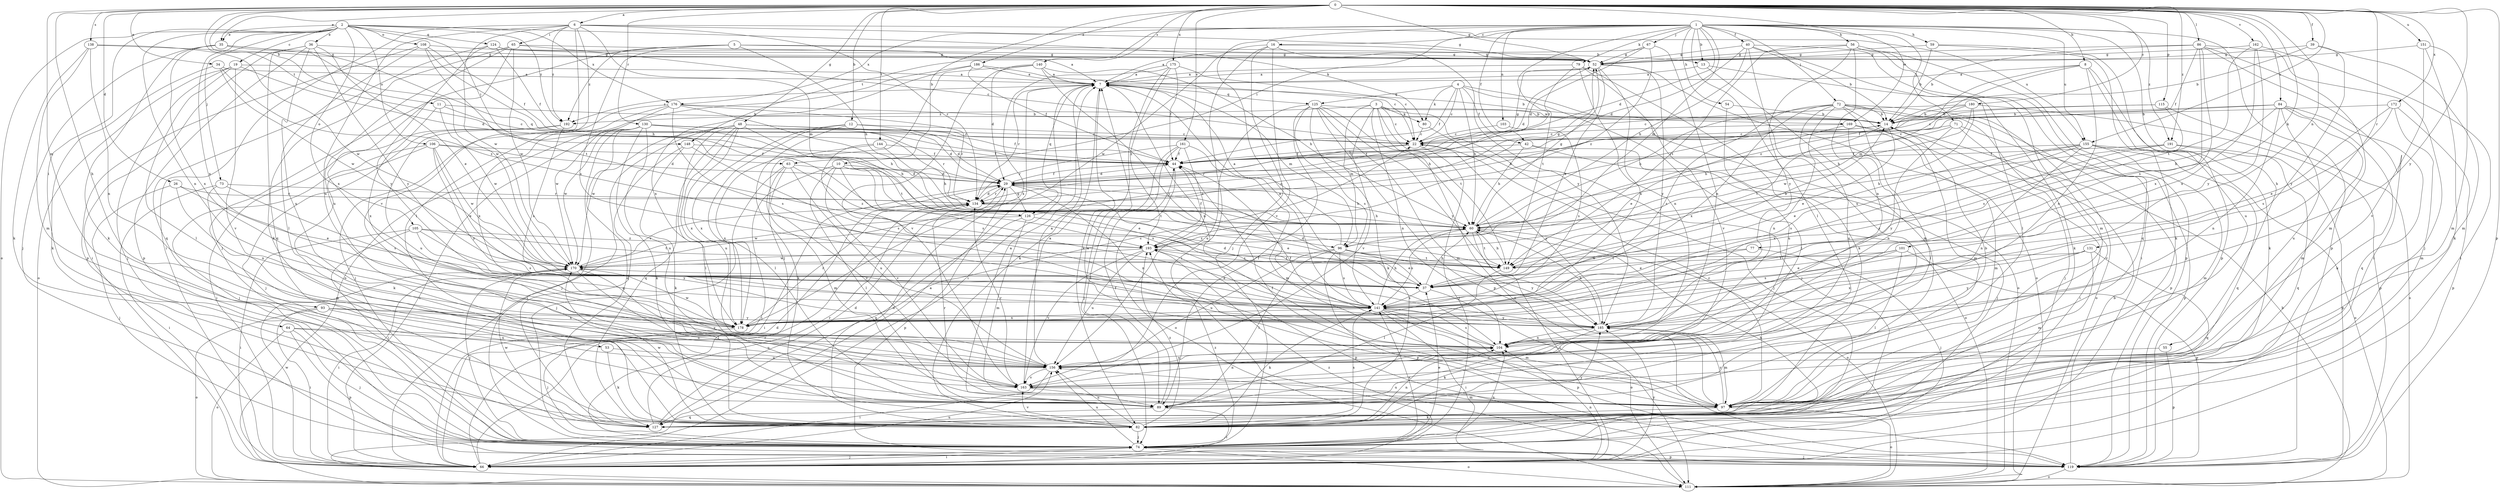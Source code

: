 strict digraph  {
0;
1;
2;
3;
4;
5;
6;
7;
8;
10;
11;
12;
13;
14;
16;
19;
22;
26;
29;
34;
35;
36;
37;
39;
40;
42;
44;
48;
52;
53;
54;
55;
56;
59;
60;
63;
64;
65;
66;
67;
71;
72;
73;
74;
77;
79;
80;
82;
84;
86;
89;
93;
96;
97;
101;
103;
104;
105;
106;
108;
111;
115;
119;
124;
125;
126;
127;
130;
131;
134;
138;
140;
141;
144;
148;
149;
151;
155;
156;
161;
162;
163;
169;
170;
172;
175;
176;
178;
180;
185;
186;
191;
192;
193;
0 -> 6  [label=a];
0 -> 8  [label=b];
0 -> 10  [label=b];
0 -> 11  [label=b];
0 -> 12  [label=b];
0 -> 26  [label=d];
0 -> 34  [label=e];
0 -> 35  [label=e];
0 -> 39  [label=f];
0 -> 48  [label=g];
0 -> 52  [label=g];
0 -> 53  [label=h];
0 -> 77  [label=k];
0 -> 84  [label=l];
0 -> 86  [label=l];
0 -> 93  [label=m];
0 -> 101  [label=n];
0 -> 115  [label=p];
0 -> 119  [label=p];
0 -> 130  [label=r];
0 -> 131  [label=r];
0 -> 138  [label=s];
0 -> 140  [label=s];
0 -> 144  [label=t];
0 -> 148  [label=t];
0 -> 151  [label=u];
0 -> 155  [label=u];
0 -> 161  [label=v];
0 -> 162  [label=v];
0 -> 169  [label=w];
0 -> 172  [label=x];
0 -> 175  [label=x];
0 -> 180  [label=y];
0 -> 185  [label=y];
0 -> 186  [label=z];
0 -> 191  [label=z];
1 -> 13  [label=b];
1 -> 16  [label=c];
1 -> 29  [label=d];
1 -> 40  [label=f];
1 -> 42  [label=f];
1 -> 54  [label=h];
1 -> 55  [label=h];
1 -> 56  [label=h];
1 -> 59  [label=h];
1 -> 63  [label=i];
1 -> 67  [label=j];
1 -> 71  [label=j];
1 -> 72  [label=j];
1 -> 79  [label=k];
1 -> 89  [label=l];
1 -> 96  [label=m];
1 -> 103  [label=n];
1 -> 104  [label=n];
1 -> 119  [label=p];
1 -> 134  [label=r];
1 -> 148  [label=t];
1 -> 155  [label=u];
1 -> 176  [label=x];
1 -> 191  [label=z];
2 -> 19  [label=c];
2 -> 35  [label=e];
2 -> 36  [label=e];
2 -> 63  [label=i];
2 -> 64  [label=i];
2 -> 73  [label=j];
2 -> 80  [label=k];
2 -> 104  [label=n];
2 -> 105  [label=o];
2 -> 106  [label=o];
2 -> 108  [label=o];
2 -> 111  [label=o];
2 -> 124  [label=q];
2 -> 176  [label=x];
2 -> 178  [label=x];
2 -> 192  [label=z];
3 -> 22  [label=c];
3 -> 74  [label=j];
3 -> 80  [label=k];
3 -> 96  [label=m];
3 -> 104  [label=n];
3 -> 111  [label=o];
3 -> 149  [label=t];
3 -> 163  [label=v];
3 -> 169  [label=w];
3 -> 192  [label=z];
4 -> 22  [label=c];
4 -> 42  [label=f];
4 -> 44  [label=f];
4 -> 60  [label=h];
4 -> 80  [label=k];
4 -> 89  [label=l];
4 -> 111  [label=o];
4 -> 125  [label=q];
5 -> 13  [label=b];
5 -> 52  [label=g];
5 -> 60  [label=h];
5 -> 74  [label=j];
5 -> 141  [label=s];
5 -> 192  [label=z];
6 -> 52  [label=g];
6 -> 65  [label=i];
6 -> 66  [label=i];
6 -> 89  [label=l];
6 -> 96  [label=m];
6 -> 134  [label=r];
6 -> 155  [label=u];
6 -> 156  [label=u];
6 -> 163  [label=v];
6 -> 170  [label=w];
6 -> 192  [label=z];
7 -> 14  [label=b];
7 -> 66  [label=i];
7 -> 82  [label=k];
7 -> 96  [label=m];
7 -> 104  [label=n];
7 -> 125  [label=q];
7 -> 126  [label=q];
7 -> 134  [label=r];
7 -> 192  [label=z];
8 -> 7  [label=a];
8 -> 82  [label=k];
8 -> 96  [label=m];
8 -> 104  [label=n];
8 -> 156  [label=u];
8 -> 193  [label=z];
10 -> 29  [label=d];
10 -> 37  [label=e];
10 -> 66  [label=i];
10 -> 89  [label=l];
10 -> 141  [label=s];
10 -> 149  [label=t];
10 -> 163  [label=v];
11 -> 14  [label=b];
11 -> 22  [label=c];
11 -> 170  [label=w];
11 -> 178  [label=x];
12 -> 22  [label=c];
12 -> 29  [label=d];
12 -> 82  [label=k];
12 -> 89  [label=l];
12 -> 178  [label=x];
13 -> 7  [label=a];
13 -> 82  [label=k];
13 -> 97  [label=m];
14 -> 22  [label=c];
14 -> 37  [label=e];
14 -> 149  [label=t];
16 -> 52  [label=g];
16 -> 66  [label=i];
16 -> 74  [label=j];
16 -> 163  [label=v];
16 -> 170  [label=w];
16 -> 185  [label=y];
19 -> 7  [label=a];
19 -> 29  [label=d];
19 -> 74  [label=j];
19 -> 89  [label=l];
19 -> 111  [label=o];
19 -> 163  [label=v];
22 -> 44  [label=f];
22 -> 74  [label=j];
22 -> 134  [label=r];
22 -> 185  [label=y];
26 -> 37  [label=e];
26 -> 74  [label=j];
26 -> 134  [label=r];
26 -> 178  [label=x];
29 -> 44  [label=f];
29 -> 60  [label=h];
29 -> 66  [label=i];
29 -> 104  [label=n];
29 -> 119  [label=p];
29 -> 126  [label=q];
29 -> 134  [label=r];
34 -> 7  [label=a];
34 -> 82  [label=k];
34 -> 170  [label=w];
34 -> 193  [label=z];
35 -> 52  [label=g];
35 -> 74  [label=j];
35 -> 82  [label=k];
35 -> 126  [label=q];
35 -> 170  [label=w];
35 -> 178  [label=x];
36 -> 37  [label=e];
36 -> 52  [label=g];
36 -> 66  [label=i];
36 -> 82  [label=k];
36 -> 119  [label=p];
36 -> 156  [label=u];
36 -> 185  [label=y];
37 -> 29  [label=d];
37 -> 60  [label=h];
37 -> 111  [label=o];
37 -> 141  [label=s];
39 -> 14  [label=b];
39 -> 52  [label=g];
39 -> 97  [label=m];
39 -> 185  [label=y];
40 -> 14  [label=b];
40 -> 29  [label=d];
40 -> 52  [label=g];
40 -> 60  [label=h];
40 -> 89  [label=l];
40 -> 97  [label=m];
40 -> 156  [label=u];
42 -> 44  [label=f];
42 -> 60  [label=h];
42 -> 74  [label=j];
42 -> 111  [label=o];
44 -> 29  [label=d];
44 -> 52  [label=g];
44 -> 111  [label=o];
48 -> 22  [label=c];
48 -> 29  [label=d];
48 -> 66  [label=i];
48 -> 89  [label=l];
48 -> 127  [label=q];
48 -> 149  [label=t];
48 -> 156  [label=u];
48 -> 170  [label=w];
48 -> 178  [label=x];
52 -> 7  [label=a];
52 -> 29  [label=d];
52 -> 37  [label=e];
52 -> 111  [label=o];
52 -> 178  [label=x];
52 -> 185  [label=y];
53 -> 82  [label=k];
53 -> 156  [label=u];
54 -> 14  [label=b];
54 -> 156  [label=u];
55 -> 119  [label=p];
55 -> 156  [label=u];
56 -> 52  [label=g];
56 -> 66  [label=i];
56 -> 104  [label=n];
56 -> 119  [label=p];
56 -> 127  [label=q];
56 -> 149  [label=t];
56 -> 185  [label=y];
59 -> 14  [label=b];
59 -> 52  [label=g];
59 -> 82  [label=k];
59 -> 119  [label=p];
60 -> 52  [label=g];
60 -> 66  [label=i];
60 -> 111  [label=o];
60 -> 141  [label=s];
60 -> 149  [label=t];
60 -> 193  [label=z];
63 -> 29  [label=d];
63 -> 74  [label=j];
63 -> 97  [label=m];
63 -> 156  [label=u];
63 -> 163  [label=v];
63 -> 193  [label=z];
64 -> 74  [label=j];
64 -> 104  [label=n];
64 -> 111  [label=o];
64 -> 119  [label=p];
64 -> 156  [label=u];
65 -> 22  [label=c];
65 -> 52  [label=g];
65 -> 127  [label=q];
65 -> 156  [label=u];
65 -> 170  [label=w];
65 -> 178  [label=x];
66 -> 29  [label=d];
66 -> 74  [label=j];
66 -> 104  [label=n];
66 -> 134  [label=r];
66 -> 156  [label=u];
66 -> 170  [label=w];
66 -> 185  [label=y];
67 -> 7  [label=a];
67 -> 29  [label=d];
67 -> 52  [label=g];
67 -> 104  [label=n];
67 -> 193  [label=z];
71 -> 22  [label=c];
71 -> 60  [label=h];
71 -> 119  [label=p];
71 -> 163  [label=v];
71 -> 185  [label=y];
72 -> 14  [label=b];
72 -> 60  [label=h];
72 -> 74  [label=j];
72 -> 89  [label=l];
72 -> 97  [label=m];
72 -> 104  [label=n];
72 -> 111  [label=o];
72 -> 119  [label=p];
72 -> 141  [label=s];
72 -> 156  [label=u];
72 -> 178  [label=x];
73 -> 66  [label=i];
73 -> 97  [label=m];
73 -> 134  [label=r];
73 -> 141  [label=s];
74 -> 37  [label=e];
74 -> 60  [label=h];
74 -> 66  [label=i];
74 -> 104  [label=n];
74 -> 111  [label=o];
74 -> 119  [label=p];
74 -> 141  [label=s];
74 -> 156  [label=u];
74 -> 193  [label=z];
77 -> 37  [label=e];
77 -> 74  [label=j];
77 -> 149  [label=t];
79 -> 7  [label=a];
79 -> 82  [label=k];
79 -> 104  [label=n];
79 -> 149  [label=t];
79 -> 163  [label=v];
80 -> 22  [label=c];
80 -> 74  [label=j];
82 -> 29  [label=d];
82 -> 74  [label=j];
82 -> 104  [label=n];
82 -> 141  [label=s];
82 -> 156  [label=u];
82 -> 163  [label=v];
82 -> 170  [label=w];
82 -> 185  [label=y];
82 -> 193  [label=z];
84 -> 14  [label=b];
84 -> 44  [label=f];
84 -> 60  [label=h];
84 -> 82  [label=k];
84 -> 97  [label=m];
84 -> 104  [label=n];
84 -> 127  [label=q];
84 -> 156  [label=u];
86 -> 14  [label=b];
86 -> 44  [label=f];
86 -> 52  [label=g];
86 -> 66  [label=i];
86 -> 74  [label=j];
86 -> 97  [label=m];
86 -> 141  [label=s];
86 -> 178  [label=x];
89 -> 7  [label=a];
89 -> 44  [label=f];
89 -> 66  [label=i];
89 -> 127  [label=q];
93 -> 66  [label=i];
93 -> 111  [label=o];
93 -> 156  [label=u];
93 -> 178  [label=x];
93 -> 185  [label=y];
96 -> 7  [label=a];
96 -> 37  [label=e];
96 -> 89  [label=l];
96 -> 119  [label=p];
96 -> 141  [label=s];
96 -> 149  [label=t];
96 -> 156  [label=u];
96 -> 185  [label=y];
97 -> 7  [label=a];
97 -> 22  [label=c];
97 -> 44  [label=f];
97 -> 82  [label=k];
97 -> 111  [label=o];
97 -> 134  [label=r];
97 -> 156  [label=u];
97 -> 185  [label=y];
101 -> 37  [label=e];
101 -> 89  [label=l];
101 -> 119  [label=p];
101 -> 141  [label=s];
101 -> 149  [label=t];
103 -> 22  [label=c];
103 -> 141  [label=s];
104 -> 44  [label=f];
104 -> 141  [label=s];
104 -> 156  [label=u];
105 -> 66  [label=i];
105 -> 74  [label=j];
105 -> 141  [label=s];
105 -> 149  [label=t];
105 -> 185  [label=y];
105 -> 193  [label=z];
106 -> 29  [label=d];
106 -> 37  [label=e];
106 -> 44  [label=f];
106 -> 74  [label=j];
106 -> 82  [label=k];
106 -> 170  [label=w];
106 -> 185  [label=y];
108 -> 44  [label=f];
108 -> 52  [label=g];
108 -> 60  [label=h];
108 -> 89  [label=l];
108 -> 119  [label=p];
108 -> 149  [label=t];
111 -> 7  [label=a];
111 -> 14  [label=b];
111 -> 193  [label=z];
115 -> 14  [label=b];
115 -> 22  [label=c];
115 -> 111  [label=o];
115 -> 141  [label=s];
119 -> 14  [label=b];
119 -> 74  [label=j];
119 -> 111  [label=o];
124 -> 7  [label=a];
124 -> 44  [label=f];
124 -> 52  [label=g];
124 -> 127  [label=q];
124 -> 185  [label=y];
125 -> 14  [label=b];
125 -> 60  [label=h];
125 -> 82  [label=k];
125 -> 89  [label=l];
125 -> 97  [label=m];
125 -> 119  [label=p];
125 -> 141  [label=s];
125 -> 156  [label=u];
125 -> 185  [label=y];
126 -> 37  [label=e];
126 -> 52  [label=g];
126 -> 97  [label=m];
126 -> 127  [label=q];
126 -> 170  [label=w];
127 -> 29  [label=d];
127 -> 134  [label=r];
127 -> 170  [label=w];
130 -> 22  [label=c];
130 -> 44  [label=f];
130 -> 60  [label=h];
130 -> 66  [label=i];
130 -> 74  [label=j];
130 -> 82  [label=k];
130 -> 127  [label=q];
130 -> 134  [label=r];
130 -> 156  [label=u];
130 -> 170  [label=w];
131 -> 97  [label=m];
131 -> 127  [label=q];
131 -> 170  [label=w];
131 -> 178  [label=x];
131 -> 185  [label=y];
134 -> 14  [label=b];
134 -> 29  [label=d];
134 -> 60  [label=h];
138 -> 52  [label=g];
138 -> 82  [label=k];
138 -> 97  [label=m];
138 -> 104  [label=n];
138 -> 170  [label=w];
140 -> 7  [label=a];
140 -> 29  [label=d];
140 -> 60  [label=h];
140 -> 74  [label=j];
140 -> 163  [label=v];
140 -> 185  [label=y];
141 -> 7  [label=a];
141 -> 29  [label=d];
141 -> 60  [label=h];
141 -> 66  [label=i];
141 -> 82  [label=k];
141 -> 97  [label=m];
141 -> 119  [label=p];
141 -> 178  [label=x];
141 -> 185  [label=y];
144 -> 44  [label=f];
144 -> 60  [label=h];
144 -> 141  [label=s];
144 -> 178  [label=x];
148 -> 44  [label=f];
148 -> 82  [label=k];
148 -> 127  [label=q];
148 -> 141  [label=s];
149 -> 14  [label=b];
149 -> 60  [label=h];
149 -> 89  [label=l];
149 -> 193  [label=z];
151 -> 52  [label=g];
151 -> 82  [label=k];
151 -> 97  [label=m];
151 -> 163  [label=v];
155 -> 37  [label=e];
155 -> 44  [label=f];
155 -> 97  [label=m];
155 -> 104  [label=n];
155 -> 111  [label=o];
155 -> 127  [label=q];
155 -> 141  [label=s];
155 -> 178  [label=x];
156 -> 7  [label=a];
156 -> 14  [label=b];
156 -> 66  [label=i];
156 -> 163  [label=v];
161 -> 44  [label=f];
161 -> 74  [label=j];
161 -> 89  [label=l];
161 -> 97  [label=m];
161 -> 134  [label=r];
161 -> 193  [label=z];
162 -> 52  [label=g];
162 -> 66  [label=i];
162 -> 149  [label=t];
162 -> 178  [label=x];
162 -> 185  [label=y];
163 -> 7  [label=a];
163 -> 89  [label=l];
163 -> 97  [label=m];
163 -> 104  [label=n];
163 -> 134  [label=r];
169 -> 22  [label=c];
169 -> 37  [label=e];
169 -> 66  [label=i];
169 -> 97  [label=m];
169 -> 104  [label=n];
170 -> 37  [label=e];
170 -> 66  [label=i];
170 -> 74  [label=j];
170 -> 89  [label=l];
170 -> 134  [label=r];
170 -> 163  [label=v];
172 -> 14  [label=b];
172 -> 37  [label=e];
172 -> 97  [label=m];
172 -> 119  [label=p];
172 -> 141  [label=s];
175 -> 7  [label=a];
175 -> 22  [label=c];
175 -> 44  [label=f];
175 -> 82  [label=k];
175 -> 178  [label=x];
175 -> 193  [label=z];
176 -> 14  [label=b];
176 -> 60  [label=h];
176 -> 74  [label=j];
176 -> 134  [label=r];
176 -> 141  [label=s];
176 -> 170  [label=w];
176 -> 178  [label=x];
178 -> 22  [label=c];
178 -> 74  [label=j];
178 -> 134  [label=r];
178 -> 170  [label=w];
180 -> 14  [label=b];
180 -> 22  [label=c];
180 -> 60  [label=h];
180 -> 119  [label=p];
180 -> 134  [label=r];
180 -> 170  [label=w];
185 -> 60  [label=h];
185 -> 82  [label=k];
185 -> 97  [label=m];
185 -> 104  [label=n];
186 -> 7  [label=a];
186 -> 22  [label=c];
186 -> 44  [label=f];
186 -> 111  [label=o];
186 -> 178  [label=x];
191 -> 44  [label=f];
191 -> 60  [label=h];
191 -> 119  [label=p];
191 -> 127  [label=q];
191 -> 141  [label=s];
192 -> 66  [label=i];
192 -> 74  [label=j];
192 -> 141  [label=s];
192 -> 156  [label=u];
193 -> 44  [label=f];
193 -> 119  [label=p];
193 -> 149  [label=t];
193 -> 156  [label=u];
193 -> 163  [label=v];
193 -> 170  [label=w];
}
